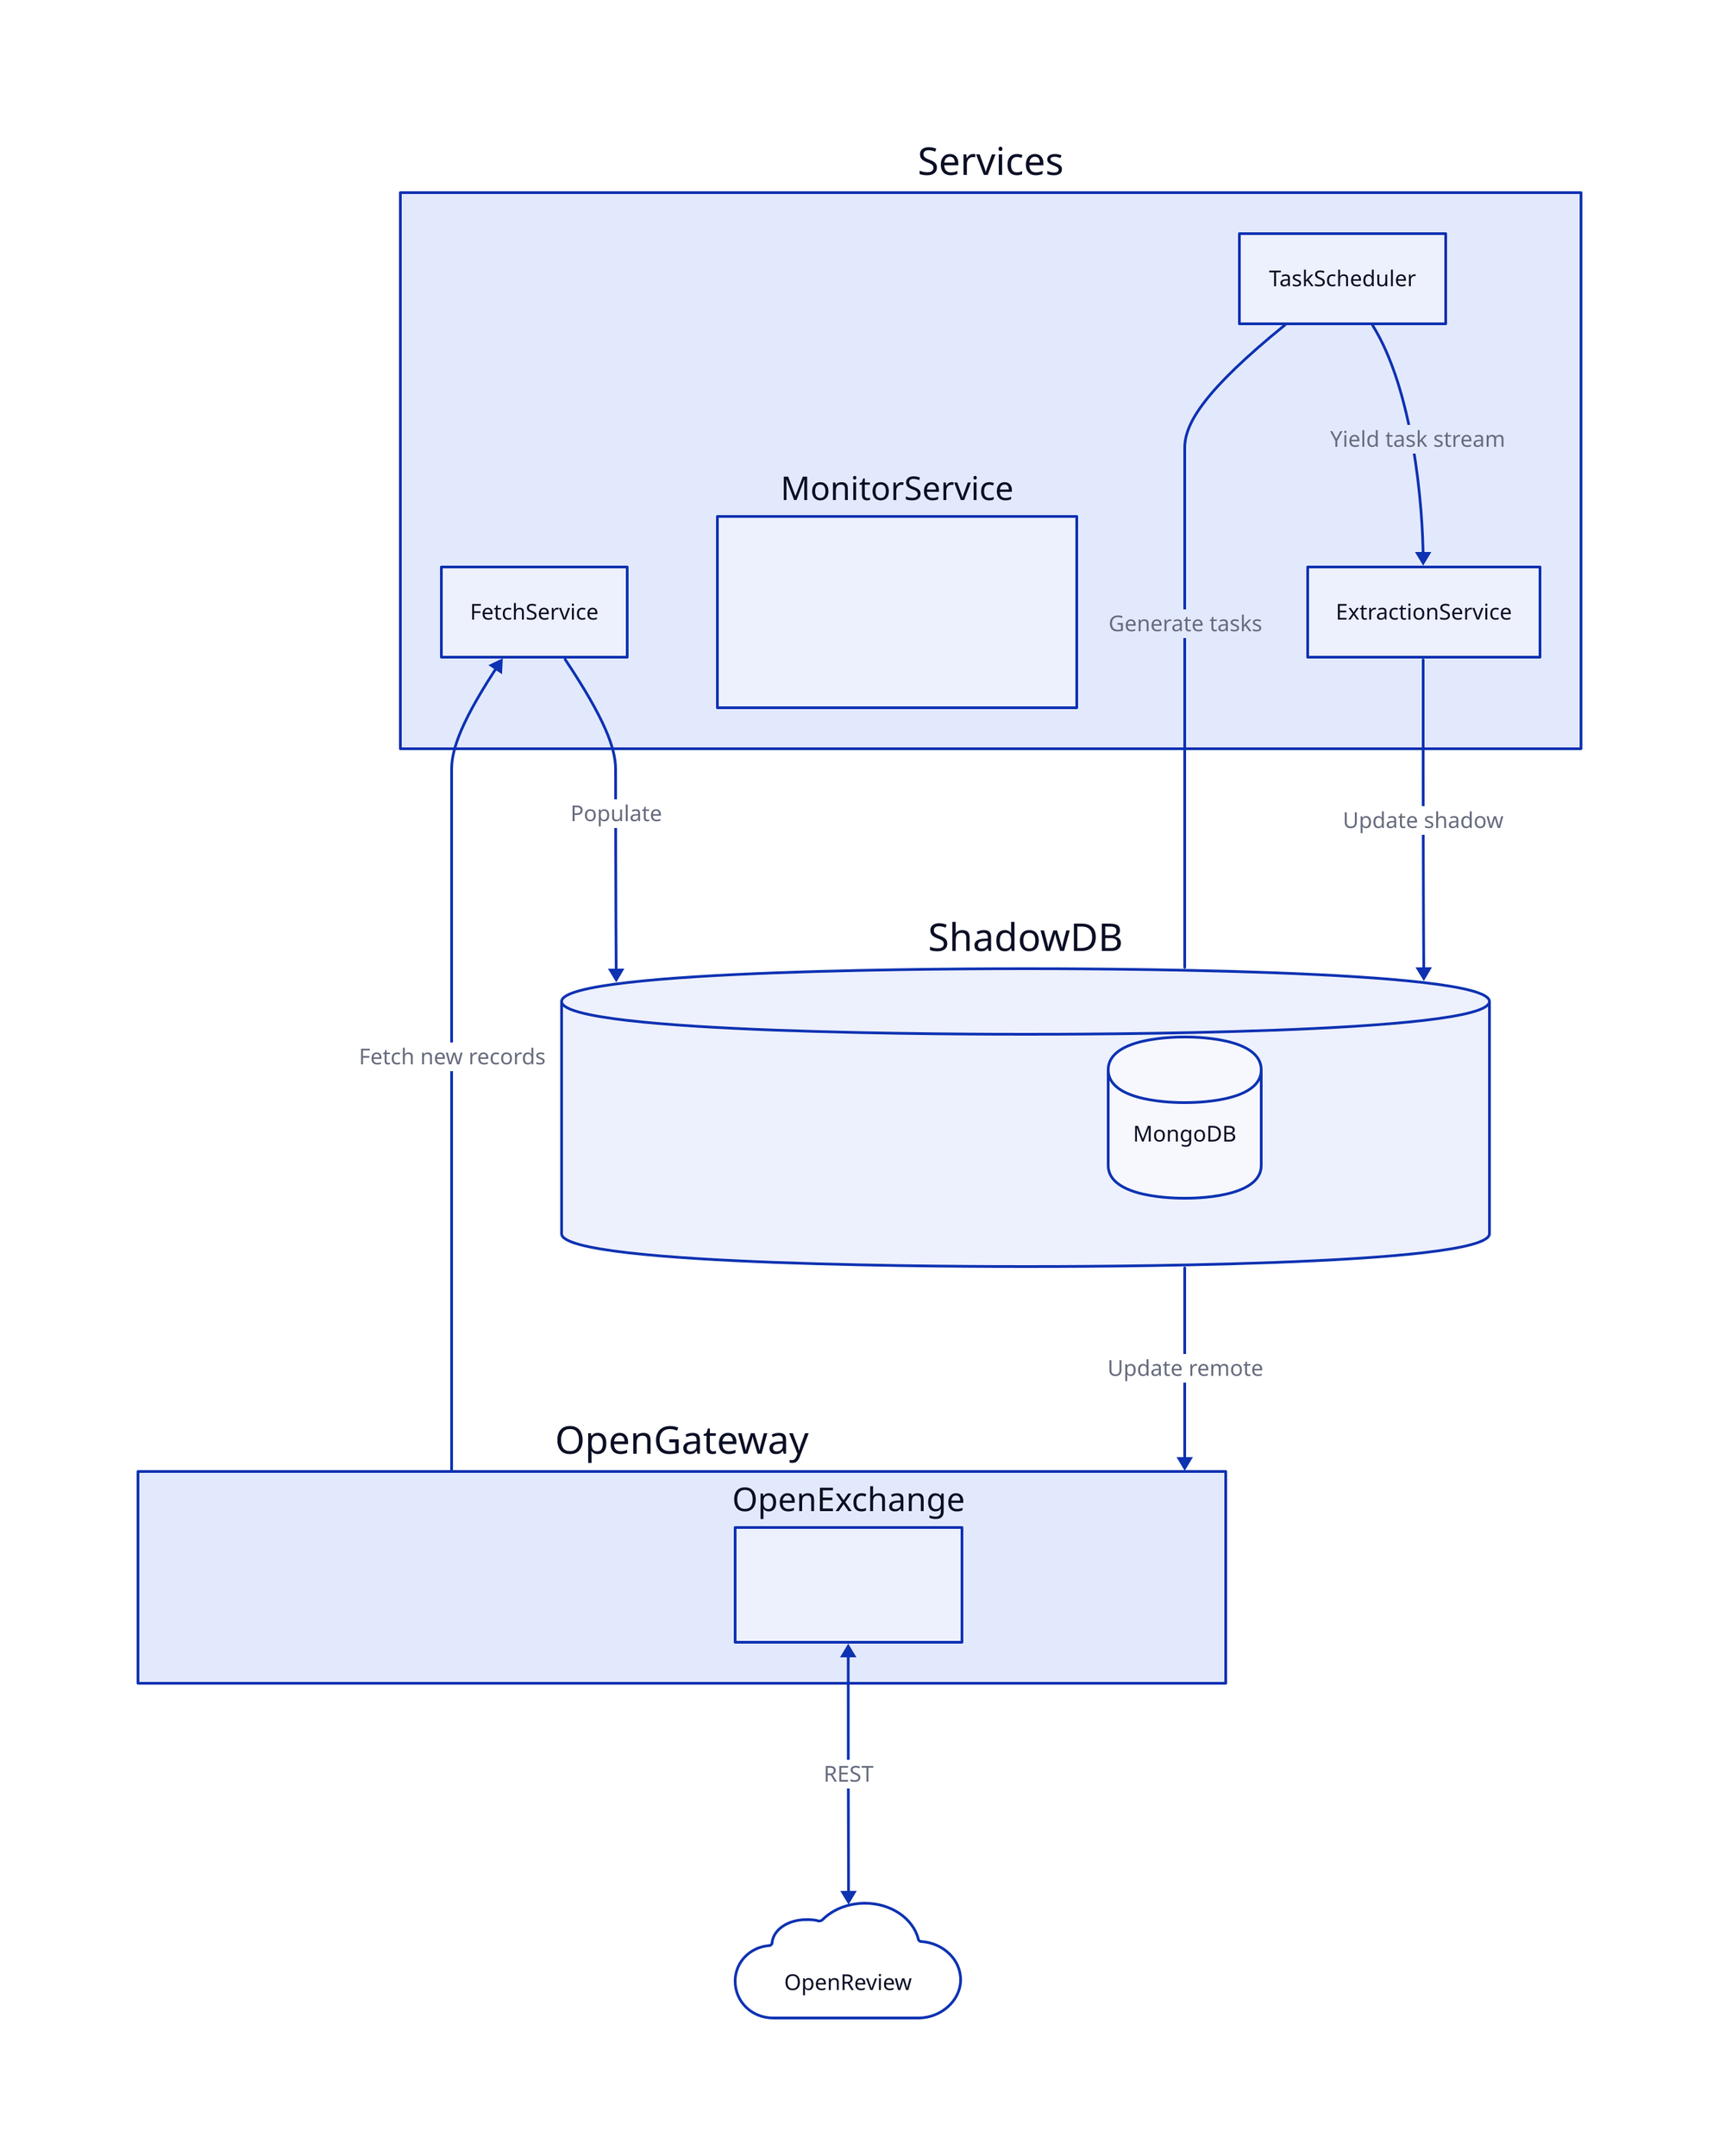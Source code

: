 direction: down

or: OpenReview {
  shape: cloud
}

svc: Services {
  FetchService <- _.gate: Fetch new records
  FetchService -> _.db: Populate
  ExtractionService -> _.db: Update shadow
  TaskScheduler --> ExtractionService: Yield task stream
  TaskScheduler --- _.db: Generate tasks
  MonitorService {
    note: |`
    - Exec monitor queries
    - Send notifications
    - Run Monitor REST  Server
    `|
  }
}

gate: OpenGateway {
      note: |`
      *High-level ops*
      `|


      ox: OpenExchange {
        note: |`
        REST Primitives
        `|
      }
      ox <-> _.or: REST
}

db: ShadowDB {
  shape: cylinder
  MongoDB { shape: cylinder }
}

db -> gate: Update remote
